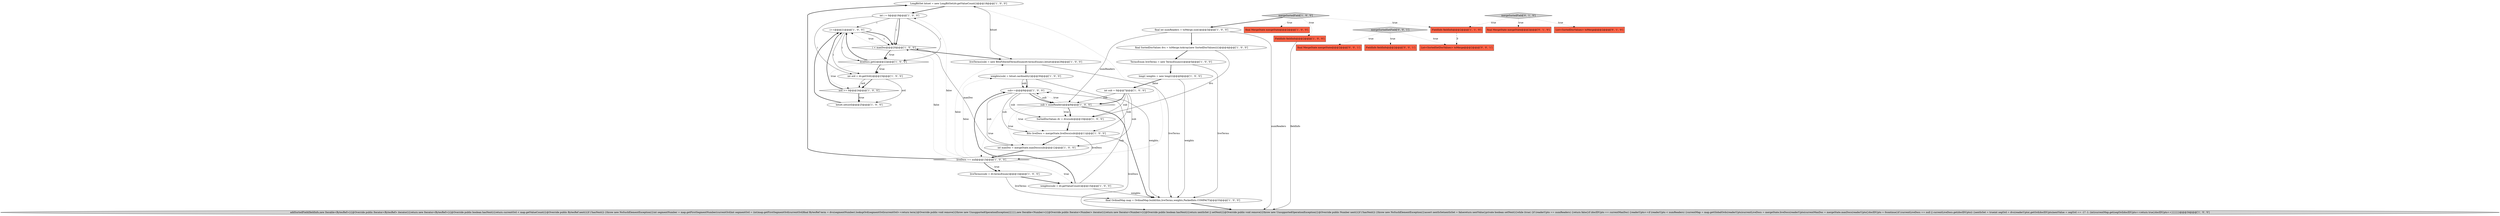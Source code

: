 digraph {
3 [style = filled, label = "LongBitSet bitset = new LongBitSet(dv.getValueCount())@@@18@@@['1', '0', '0']", fillcolor = white, shape = ellipse image = "AAA0AAABBB1BBB"];
34 [style = filled, label = "FieldInfo fieldInfo@@@2@@@['0', '0', '1']", fillcolor = tomato, shape = box image = "AAA0AAABBB3BBB"];
21 [style = filled, label = "TermsEnum liveTerms = new TermsEnum((((@@@5@@@['1', '0', '0']", fillcolor = white, shape = ellipse image = "AAA0AAABBB1BBB"];
7 [style = filled, label = "int i = 0@@@19@@@['1', '0', '0']", fillcolor = white, shape = ellipse image = "AAA0AAABBB1BBB"];
8 [style = filled, label = "int maxDoc = mergeState.maxDocs(sub(@@@12@@@['1', '0', '0']", fillcolor = white, shape = ellipse image = "AAA0AAABBB1BBB"];
13 [style = filled, label = "final SortedDocValues dvs = toMerge.toArray(new SortedDocValues(((()@@@4@@@['1', '0', '0']", fillcolor = white, shape = ellipse image = "AAA0AAABBB1BBB"];
1 [style = filled, label = "Bits liveDocs = mergeState.liveDocs(sub(@@@11@@@['1', '0', '0']", fillcolor = white, shape = ellipse image = "AAA0AAABBB1BBB"];
18 [style = filled, label = "i++@@@21@@@['1', '0', '0']", fillcolor = white, shape = ellipse image = "AAA0AAABBB1BBB"];
22 [style = filled, label = "weights(sub( = bitset.cardinality()@@@30@@@['1', '0', '0']", fillcolor = white, shape = ellipse image = "AAA0AAABBB1BBB"];
24 [style = filled, label = "FieldInfo fieldInfo@@@2@@@['1', '1', '0']", fillcolor = tomato, shape = box image = "AAA0AAABBB1BBB"];
2 [style = filled, label = "final OrdinalMap map = OrdinalMap.build(this,liveTerms,weights,PackedInts.COMPACT)@@@33@@@['1', '0', '0']", fillcolor = white, shape = ellipse image = "AAA0AAABBB1BBB"];
27 [style = filled, label = "SortedDocValues dv = dvs(sub(@@@10@@@['1', '0', '0']", fillcolor = white, shape = ellipse image = "AAA0AAABBB1BBB"];
30 [style = filled, label = "final MergeState mergeState@@@2@@@['0', '1', '0']", fillcolor = tomato, shape = box image = "AAA0AAABBB2BBB"];
35 [style = filled, label = "List<SortedSetDocValues> toMerge@@@2@@@['0', '0', '1']", fillcolor = tomato, shape = box image = "AAA0AAABBB3BBB"];
26 [style = filled, label = "sub < numReaders@@@8@@@['1', '0', '0']", fillcolor = white, shape = diamond image = "AAA0AAABBB1BBB"];
16 [style = filled, label = "final MergeState mergeState@@@2@@@['1', '0', '0']", fillcolor = tomato, shape = box image = "AAA0AAABBB1BBB"];
15 [style = filled, label = "sub++@@@9@@@['1', '0', '0']", fillcolor = white, shape = ellipse image = "AAA0AAABBB1BBB"];
12 [style = filled, label = "liveTerms(sub( = dv.termsEnum()@@@14@@@['1', '0', '0']", fillcolor = white, shape = ellipse image = "AAA0AAABBB1BBB"];
28 [style = filled, label = "int sub = 0@@@7@@@['1', '0', '0']", fillcolor = white, shape = ellipse image = "AAA0AAABBB1BBB"];
11 [style = filled, label = "ord >= 0@@@24@@@['1', '0', '0']", fillcolor = white, shape = diamond image = "AAA0AAABBB1BBB"];
5 [style = filled, label = "final int numReaders = toMerge.size()@@@3@@@['1', '0', '0']", fillcolor = white, shape = ellipse image = "AAA0AAABBB1BBB"];
19 [style = filled, label = "bitset.set(ord)@@@25@@@['1', '0', '0']", fillcolor = white, shape = ellipse image = "AAA0AAABBB1BBB"];
25 [style = filled, label = "weights(sub( = dv.getValueCount()@@@15@@@['1', '0', '0']", fillcolor = white, shape = ellipse image = "AAA0AAABBB1BBB"];
17 [style = filled, label = "liveDocs == null@@@13@@@['1', '0', '0']", fillcolor = white, shape = diamond image = "AAA0AAABBB1BBB"];
4 [style = filled, label = "liveDocs.get(i)@@@22@@@['1', '0', '0']", fillcolor = white, shape = diamond image = "AAA0AAABBB1BBB"];
0 [style = filled, label = "long(( weights = new long((((@@@6@@@['1', '0', '0']", fillcolor = white, shape = ellipse image = "AAA0AAABBB1BBB"];
32 [style = filled, label = "mergeSortedSetField['0', '0', '1']", fillcolor = lightgray, shape = diamond image = "AAA0AAABBB3BBB"];
33 [style = filled, label = "final MergeState mergeState@@@2@@@['0', '0', '1']", fillcolor = tomato, shape = box image = "AAA0AAABBB3BBB"];
14 [style = filled, label = "i < maxDoc@@@20@@@['1', '0', '0']", fillcolor = white, shape = diamond image = "AAA0AAABBB1BBB"];
10 [style = filled, label = "FieldInfo fieldInfo@@@2@@@['1', '0', '0']", fillcolor = tomato, shape = box image = "AAA0AAABBB1BBB"];
6 [style = filled, label = "int ord = dv.getOrd(i)@@@23@@@['1', '0', '0']", fillcolor = white, shape = ellipse image = "AAA0AAABBB1BBB"];
29 [style = filled, label = "mergeSortedField['0', '1', '0']", fillcolor = lightgray, shape = diamond image = "AAA0AAABBB2BBB"];
9 [style = filled, label = "addSortedField(fieldInfo,new Iterable<BytesRef>(){@Override public Iterator<BytesRef> iterator(){return new Iterator<BytesRef>(){@Override public boolean hasNext(){return currentOrd < map.getValueCount()}@Override public BytesRef next(){if (!hasNext()) {throw new NoSuchElementException()}int segmentNumber = map.getFirstSegmentNumber(currentOrd)int segmentOrd = (int)map.getFirstSegmentOrd(currentOrd)final BytesRef term = dvs(segmentNumber(.lookupOrd(segmentOrd)currentOrd++return term}@Override public void remove(){throw new UnsupportedOperationException()}}}},new Iterable<Number>(){@Override public Iterator<Number> iterator(){return new Iterator<Number>(){@Override public boolean hasNext(){return nextIsSet || setNext()}@Override public void remove(){throw new UnsupportedOperationException()}@Override public Number next(){if (!hasNext()) {throw new NoSuchElementException()}assert nextIsSetnextIsSet = falsereturn nextValue}private boolean setNext(){while (true) {if (readerUpto == numReaders) {return false}if (docIDUpto == currentMaxDoc) {readerUpto++if (readerUpto < numReaders) {currentMap = map.getGlobalOrds(readerUpto)currentLiveDocs = mergeState.liveDocs(readerUpto(currentMaxDoc = mergeState.maxDocs(readerUpto(}docIDUpto = 0continue}if (currentLiveDocs == null || currentLiveDocs.get(docIDUpto)) {nextIsSet = trueint segOrd = dvs(readerUpto(.getOrd(docIDUpto)nextValue = segOrd == -1? -1: (int)currentMap.get(segOrd)docIDUpto++return true}docIDUpto++}}}}})@@@34@@@['1', '0', '0']", fillcolor = lightgray, shape = ellipse image = "AAA0AAABBB1BBB"];
31 [style = filled, label = "List<SortedDocValues> toMerge@@@2@@@['0', '1', '0']", fillcolor = tomato, shape = box image = "AAA0AAABBB2BBB"];
23 [style = filled, label = "mergeSortedField['1', '0', '0']", fillcolor = lightgray, shape = diamond image = "AAA0AAABBB1BBB"];
20 [style = filled, label = "liveTerms(sub( = new BitsFilteredTermsEnum(dv.termsEnum(),bitset)@@@29@@@['1', '0', '0']", fillcolor = white, shape = ellipse image = "AAA0AAABBB1BBB"];
26->15 [style = dotted, label="true"];
12->25 [style = bold, label=""];
5->26 [style = solid, label="numReaders"];
4->6 [style = bold, label=""];
14->4 [style = dotted, label="true"];
26->2 [style = bold, label=""];
7->14 [style = solid, label="i"];
14->18 [style = dotted, label="true"];
24->35 [style = dashed, label="0"];
28->26 [style = bold, label=""];
17->3 [style = bold, label=""];
3->7 [style = bold, label=""];
5->13 [style = bold, label=""];
11->19 [style = dotted, label="true"];
15->26 [style = bold, label=""];
29->31 [style = dotted, label="true"];
18->14 [style = solid, label="i"];
7->18 [style = solid, label="i"];
17->7 [style = dotted, label="false"];
6->11 [style = bold, label=""];
1->8 [style = bold, label=""];
11->18 [style = bold, label=""];
3->20 [style = solid, label="bitset"];
17->20 [style = dotted, label="false"];
7->14 [style = bold, label=""];
12->2 [style = solid, label="liveTerms"];
0->2 [style = solid, label="weights"];
32->34 [style = dotted, label="true"];
1->17 [style = solid, label="liveDocs"];
23->5 [style = bold, label=""];
10->9 [style = solid, label="fieldInfo"];
28->1 [style = solid, label="sub"];
19->18 [style = bold, label=""];
26->17 [style = dotted, label="true"];
25->15 [style = bold, label=""];
17->3 [style = dotted, label="false"];
25->15 [style = solid, label="sub"];
15->26 [style = solid, label="sub"];
28->26 [style = solid, label="sub"];
29->24 [style = dotted, label="true"];
6->19 [style = solid, label="ord"];
22->2 [style = solid, label="weights"];
8->14 [style = solid, label="maxDoc"];
7->4 [style = solid, label="i"];
28->27 [style = solid, label="sub"];
23->10 [style = dotted, label="true"];
20->22 [style = bold, label=""];
4->11 [style = dotted, label="true"];
17->22 [style = dotted, label="false"];
32->33 [style = dotted, label="true"];
2->9 [style = bold, label=""];
17->14 [style = dotted, label="false"];
17->12 [style = dotted, label="true"];
5->9 [style = solid, label="numReaders"];
18->4 [style = solid, label="i"];
11->19 [style = bold, label=""];
29->30 [style = dotted, label="true"];
18->14 [style = bold, label=""];
21->0 [style = bold, label=""];
32->35 [style = dotted, label="true"];
25->2 [style = solid, label="weights"];
23->16 [style = dotted, label="true"];
4->18 [style = bold, label=""];
13->27 [style = solid, label="dvs"];
26->8 [style = dotted, label="true"];
18->6 [style = solid, label="i"];
23->24 [style = dotted, label="true"];
17->12 [style = bold, label=""];
15->1 [style = solid, label="sub"];
22->15 [style = bold, label=""];
22->15 [style = solid, label="sub"];
8->17 [style = bold, label=""];
26->27 [style = bold, label=""];
26->1 [style = dotted, label="true"];
28->8 [style = solid, label="sub"];
21->2 [style = solid, label="liveTerms"];
27->1 [style = bold, label=""];
6->11 [style = solid, label="ord"];
15->27 [style = solid, label="sub"];
15->8 [style = solid, label="sub"];
26->27 [style = dotted, label="true"];
0->28 [style = bold, label=""];
20->2 [style = solid, label="liveTerms"];
14->4 [style = bold, label=""];
1->9 [style = solid, label="liveDocs"];
4->6 [style = dotted, label="true"];
14->20 [style = bold, label=""];
17->25 [style = dotted, label="true"];
13->21 [style = bold, label=""];
7->6 [style = solid, label="i"];
}
